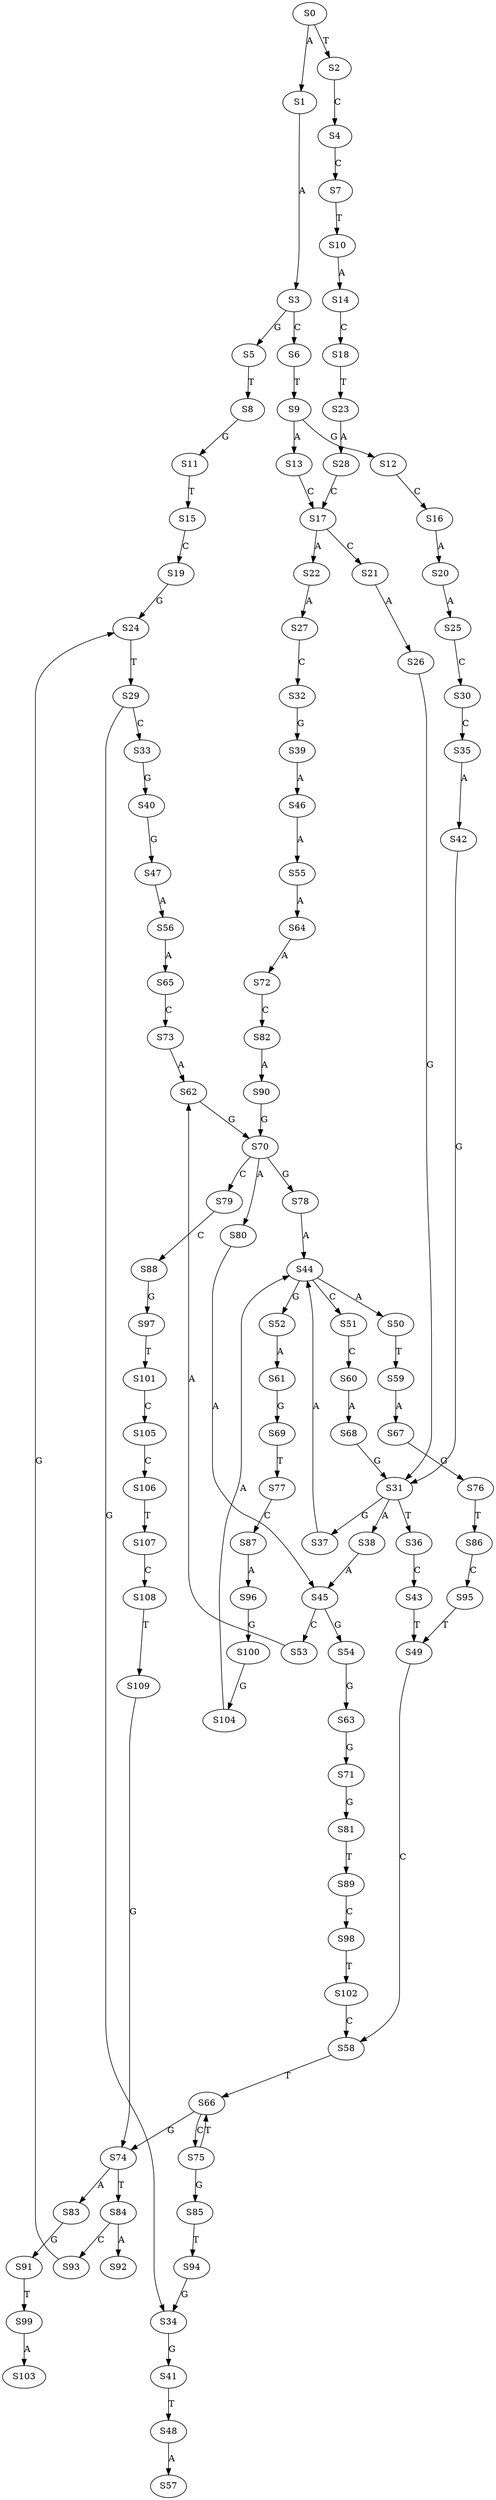 strict digraph  {
	S0 -> S1 [ label = A ];
	S0 -> S2 [ label = T ];
	S1 -> S3 [ label = A ];
	S2 -> S4 [ label = C ];
	S3 -> S5 [ label = G ];
	S3 -> S6 [ label = C ];
	S4 -> S7 [ label = C ];
	S5 -> S8 [ label = T ];
	S6 -> S9 [ label = T ];
	S7 -> S10 [ label = T ];
	S8 -> S11 [ label = G ];
	S9 -> S12 [ label = G ];
	S9 -> S13 [ label = A ];
	S10 -> S14 [ label = A ];
	S11 -> S15 [ label = T ];
	S12 -> S16 [ label = C ];
	S13 -> S17 [ label = C ];
	S14 -> S18 [ label = C ];
	S15 -> S19 [ label = C ];
	S16 -> S20 [ label = A ];
	S17 -> S21 [ label = C ];
	S17 -> S22 [ label = A ];
	S18 -> S23 [ label = T ];
	S19 -> S24 [ label = G ];
	S20 -> S25 [ label = A ];
	S21 -> S26 [ label = A ];
	S22 -> S27 [ label = A ];
	S23 -> S28 [ label = A ];
	S24 -> S29 [ label = T ];
	S25 -> S30 [ label = C ];
	S26 -> S31 [ label = G ];
	S27 -> S32 [ label = C ];
	S28 -> S17 [ label = C ];
	S29 -> S33 [ label = C ];
	S29 -> S34 [ label = G ];
	S30 -> S35 [ label = C ];
	S31 -> S36 [ label = T ];
	S31 -> S37 [ label = G ];
	S31 -> S38 [ label = A ];
	S32 -> S39 [ label = G ];
	S33 -> S40 [ label = G ];
	S34 -> S41 [ label = G ];
	S35 -> S42 [ label = A ];
	S36 -> S43 [ label = C ];
	S37 -> S44 [ label = A ];
	S38 -> S45 [ label = A ];
	S39 -> S46 [ label = A ];
	S40 -> S47 [ label = G ];
	S41 -> S48 [ label = T ];
	S42 -> S31 [ label = G ];
	S43 -> S49 [ label = T ];
	S44 -> S50 [ label = A ];
	S44 -> S51 [ label = C ];
	S44 -> S52 [ label = G ];
	S45 -> S53 [ label = C ];
	S45 -> S54 [ label = G ];
	S46 -> S55 [ label = A ];
	S47 -> S56 [ label = A ];
	S48 -> S57 [ label = A ];
	S49 -> S58 [ label = C ];
	S50 -> S59 [ label = T ];
	S51 -> S60 [ label = C ];
	S52 -> S61 [ label = A ];
	S53 -> S62 [ label = A ];
	S54 -> S63 [ label = G ];
	S55 -> S64 [ label = A ];
	S56 -> S65 [ label = A ];
	S58 -> S66 [ label = T ];
	S59 -> S67 [ label = A ];
	S60 -> S68 [ label = A ];
	S61 -> S69 [ label = G ];
	S62 -> S70 [ label = G ];
	S63 -> S71 [ label = G ];
	S64 -> S72 [ label = A ];
	S65 -> S73 [ label = C ];
	S66 -> S74 [ label = G ];
	S66 -> S75 [ label = C ];
	S67 -> S76 [ label = G ];
	S68 -> S31 [ label = G ];
	S69 -> S77 [ label = T ];
	S70 -> S78 [ label = G ];
	S70 -> S79 [ label = C ];
	S70 -> S80 [ label = A ];
	S71 -> S81 [ label = G ];
	S72 -> S82 [ label = C ];
	S73 -> S62 [ label = A ];
	S74 -> S83 [ label = A ];
	S74 -> S84 [ label = T ];
	S75 -> S66 [ label = T ];
	S75 -> S85 [ label = G ];
	S76 -> S86 [ label = T ];
	S77 -> S87 [ label = C ];
	S78 -> S44 [ label = A ];
	S79 -> S88 [ label = C ];
	S80 -> S45 [ label = A ];
	S81 -> S89 [ label = T ];
	S82 -> S90 [ label = A ];
	S83 -> S91 [ label = G ];
	S84 -> S92 [ label = A ];
	S84 -> S93 [ label = C ];
	S85 -> S94 [ label = T ];
	S86 -> S95 [ label = C ];
	S87 -> S96 [ label = A ];
	S88 -> S97 [ label = G ];
	S89 -> S98 [ label = C ];
	S90 -> S70 [ label = G ];
	S91 -> S99 [ label = T ];
	S93 -> S24 [ label = G ];
	S94 -> S34 [ label = G ];
	S95 -> S49 [ label = T ];
	S96 -> S100 [ label = G ];
	S97 -> S101 [ label = T ];
	S98 -> S102 [ label = T ];
	S99 -> S103 [ label = A ];
	S100 -> S104 [ label = G ];
	S101 -> S105 [ label = C ];
	S102 -> S58 [ label = C ];
	S104 -> S44 [ label = A ];
	S105 -> S106 [ label = C ];
	S106 -> S107 [ label = T ];
	S107 -> S108 [ label = C ];
	S108 -> S109 [ label = T ];
	S109 -> S74 [ label = G ];
}
